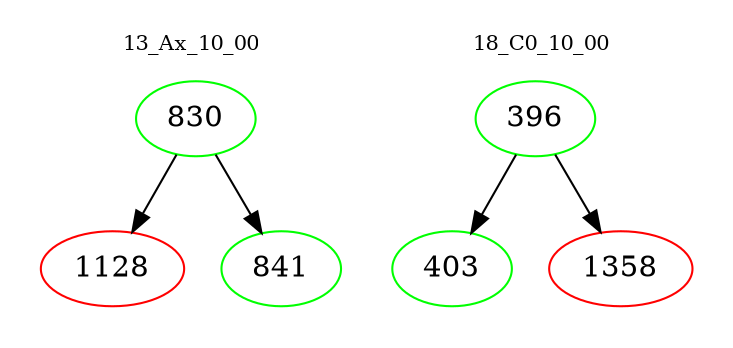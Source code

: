 digraph{
subgraph cluster_0 {
color = white
label = "13_Ax_10_00";
fontsize=10;
T0_830 [label="830", color="green"]
T0_830 -> T0_1128 [color="black"]
T0_1128 [label="1128", color="red"]
T0_830 -> T0_841 [color="black"]
T0_841 [label="841", color="green"]
}
subgraph cluster_1 {
color = white
label = "18_C0_10_00";
fontsize=10;
T1_396 [label="396", color="green"]
T1_396 -> T1_403 [color="black"]
T1_403 [label="403", color="green"]
T1_396 -> T1_1358 [color="black"]
T1_1358 [label="1358", color="red"]
}
}
